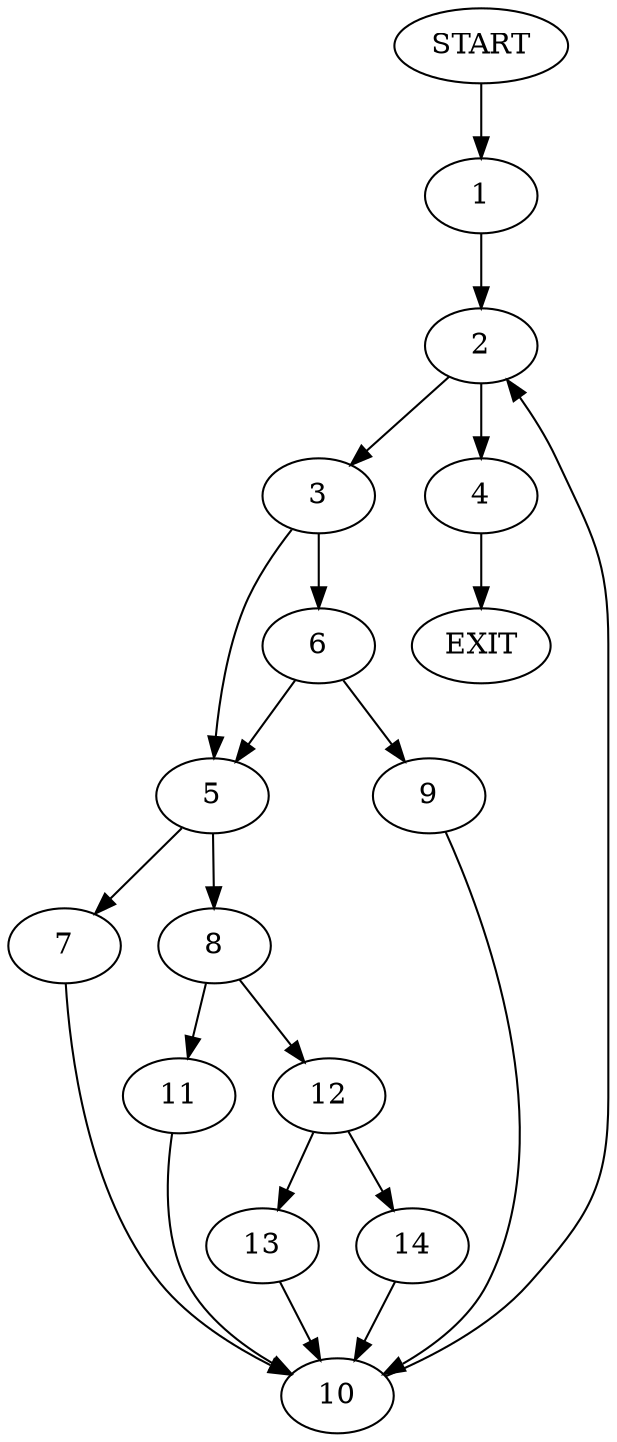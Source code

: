 digraph {
0 [label="START"]
15 [label="EXIT"]
0 -> 1
1 -> 2
2 -> 3
2 -> 4
4 -> 15
3 -> 5
3 -> 6
5 -> 7
5 -> 8
6 -> 9
6 -> 5
9 -> 10
10 -> 2
7 -> 10
8 -> 11
8 -> 12
12 -> 13
12 -> 14
11 -> 10
14 -> 10
13 -> 10
}
